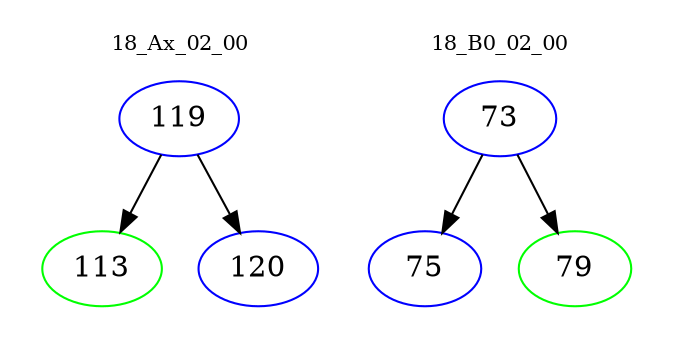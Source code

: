digraph{
subgraph cluster_0 {
color = white
label = "18_Ax_02_00";
fontsize=10;
T0_119 [label="119", color="blue"]
T0_119 -> T0_113 [color="black"]
T0_113 [label="113", color="green"]
T0_119 -> T0_120 [color="black"]
T0_120 [label="120", color="blue"]
}
subgraph cluster_1 {
color = white
label = "18_B0_02_00";
fontsize=10;
T1_73 [label="73", color="blue"]
T1_73 -> T1_75 [color="black"]
T1_75 [label="75", color="blue"]
T1_73 -> T1_79 [color="black"]
T1_79 [label="79", color="green"]
}
}
